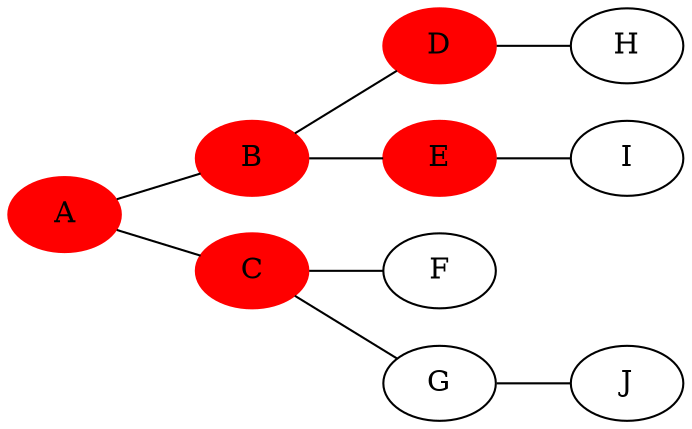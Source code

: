 graph {
 rankdir=LR;
A [style=filled, color=red];
B [style=filled, color=red];
C [style=filled, color=red];
D [style=filled, color=red];
E [style=filled, color=red];
A -- {{B C }}
B -- {{D E }}
C -- {{F G }}
D -- {{H }}
E -- {{I }}
F -- {{}}
G -- {{J }}
H -- {{}}
I -- {{}}
J -- {{}}
}